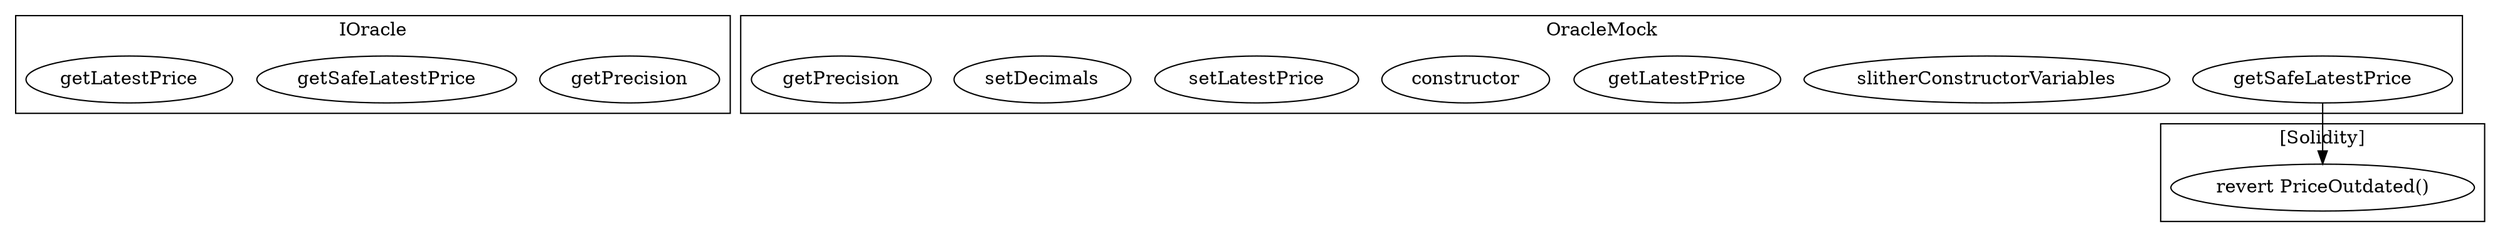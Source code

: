 strict digraph {
subgraph cluster_37634_IOracle {
label = "IOracle"
"37634_getPrecision" [label="getPrecision"]
"37634_getSafeLatestPrice" [label="getSafeLatestPrice"]
"37634_getLatestPrice" [label="getLatestPrice"]
}subgraph cluster_43020_OracleMock {
label = "OracleMock"
"43020_getSafeLatestPrice" [label="getSafeLatestPrice"]
"43020_slitherConstructorVariables" [label="slitherConstructorVariables"]
"43020_getLatestPrice" [label="getLatestPrice"]
"43020_constructor" [label="constructor"]
"43020_setLatestPrice" [label="setLatestPrice"]
"43020_setDecimals" [label="setDecimals"]
"43020_getPrecision" [label="getPrecision"]
}subgraph cluster_solidity {
label = "[Solidity]"
"revert PriceOutdated()" 
"43020_getSafeLatestPrice" -> "revert PriceOutdated()"
}
}